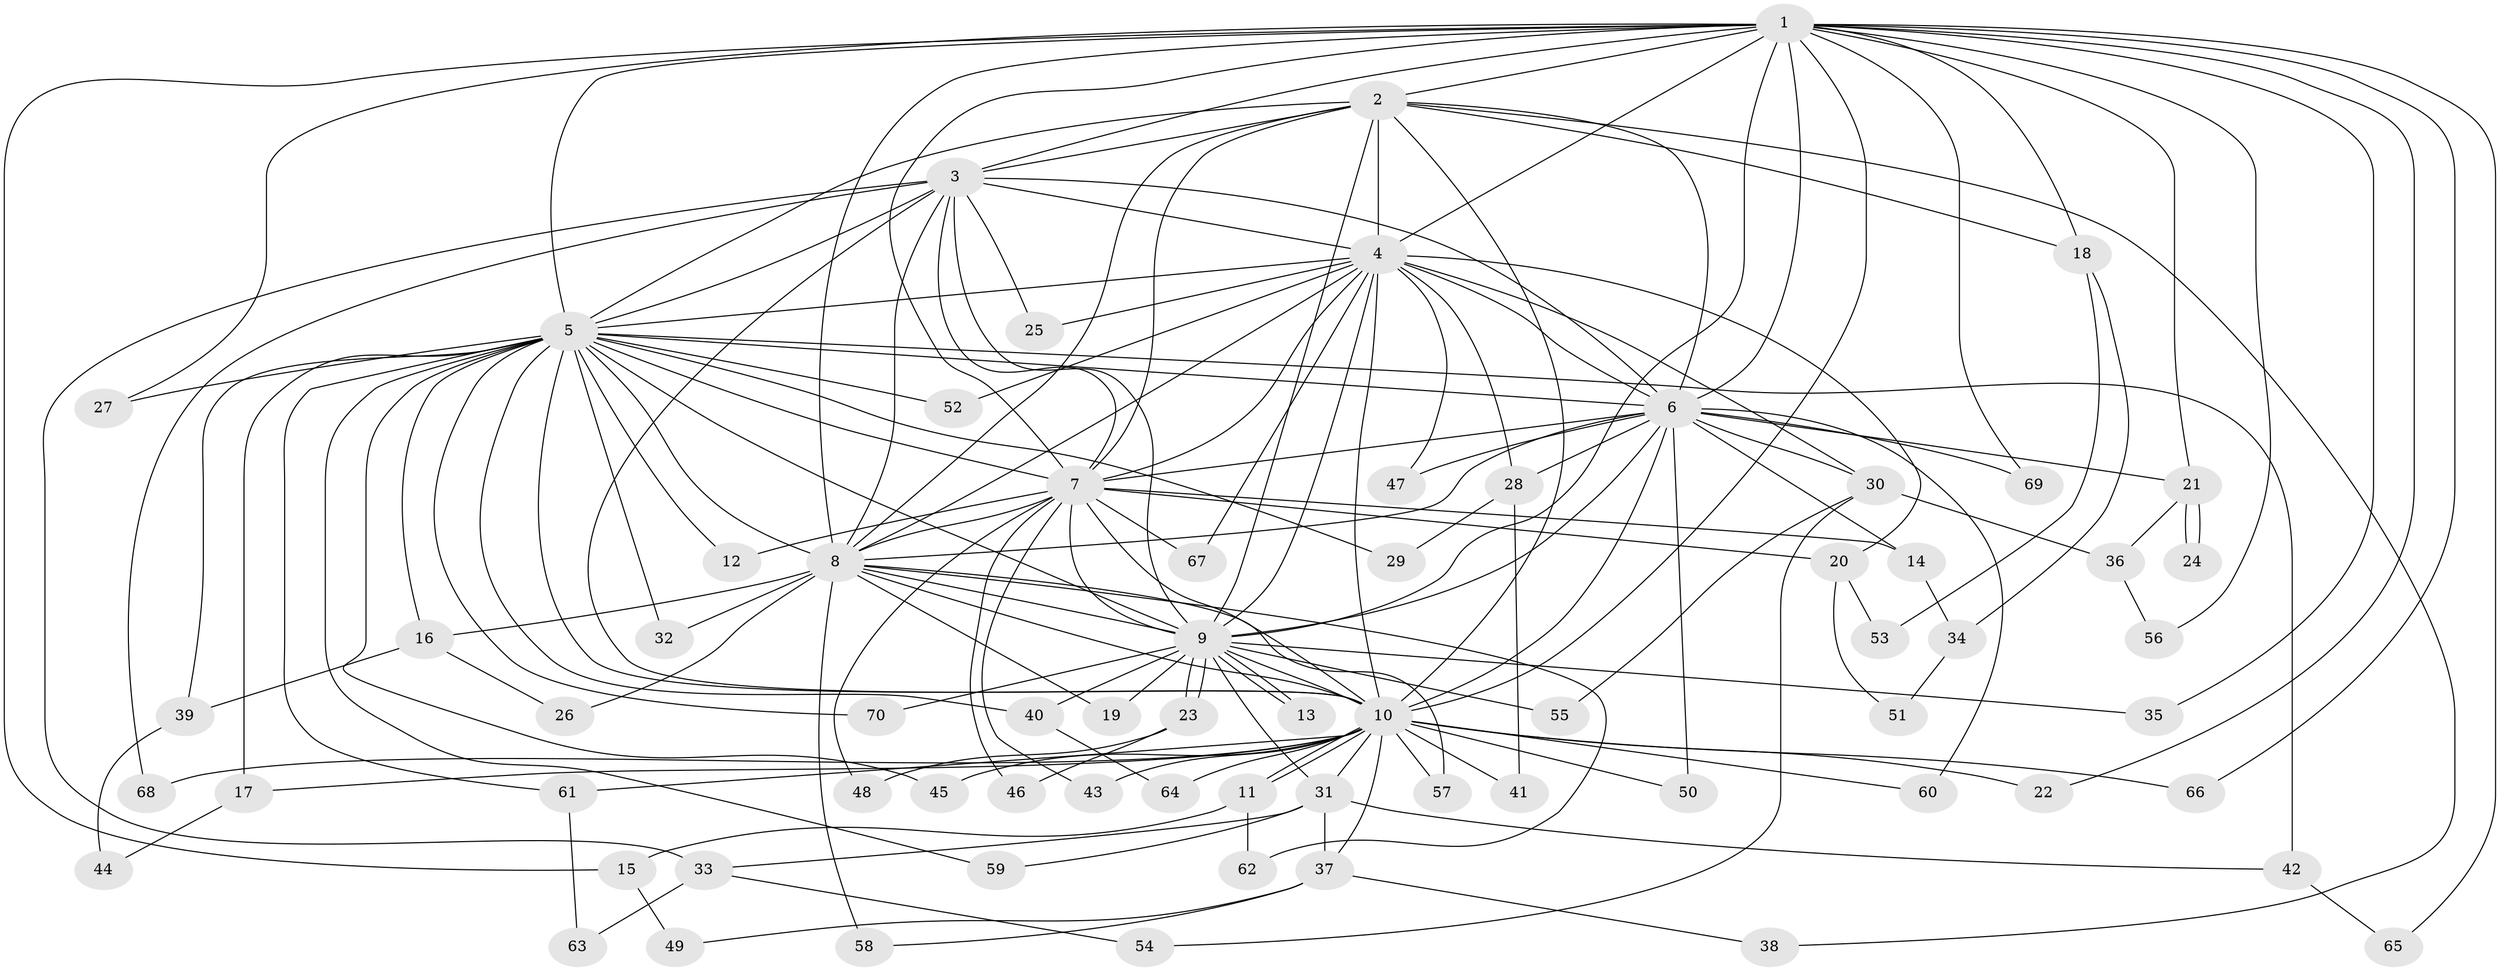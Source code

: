 // Generated by graph-tools (version 1.1) at 2025/01/03/09/25 03:01:16]
// undirected, 70 vertices, 165 edges
graph export_dot {
graph [start="1"]
  node [color=gray90,style=filled];
  1;
  2;
  3;
  4;
  5;
  6;
  7;
  8;
  9;
  10;
  11;
  12;
  13;
  14;
  15;
  16;
  17;
  18;
  19;
  20;
  21;
  22;
  23;
  24;
  25;
  26;
  27;
  28;
  29;
  30;
  31;
  32;
  33;
  34;
  35;
  36;
  37;
  38;
  39;
  40;
  41;
  42;
  43;
  44;
  45;
  46;
  47;
  48;
  49;
  50;
  51;
  52;
  53;
  54;
  55;
  56;
  57;
  58;
  59;
  60;
  61;
  62;
  63;
  64;
  65;
  66;
  67;
  68;
  69;
  70;
  1 -- 2;
  1 -- 3;
  1 -- 4;
  1 -- 5;
  1 -- 6;
  1 -- 7;
  1 -- 8;
  1 -- 9;
  1 -- 10;
  1 -- 15;
  1 -- 18;
  1 -- 21;
  1 -- 22;
  1 -- 27;
  1 -- 35;
  1 -- 56;
  1 -- 65;
  1 -- 66;
  1 -- 69;
  2 -- 3;
  2 -- 4;
  2 -- 5;
  2 -- 6;
  2 -- 7;
  2 -- 8;
  2 -- 9;
  2 -- 10;
  2 -- 18;
  2 -- 38;
  3 -- 4;
  3 -- 5;
  3 -- 6;
  3 -- 7;
  3 -- 8;
  3 -- 9;
  3 -- 10;
  3 -- 25;
  3 -- 33;
  3 -- 68;
  4 -- 5;
  4 -- 6;
  4 -- 7;
  4 -- 8;
  4 -- 9;
  4 -- 10;
  4 -- 20;
  4 -- 25;
  4 -- 28;
  4 -- 30;
  4 -- 47;
  4 -- 52;
  4 -- 67;
  5 -- 6;
  5 -- 7;
  5 -- 8;
  5 -- 9;
  5 -- 10;
  5 -- 12;
  5 -- 16;
  5 -- 17;
  5 -- 27;
  5 -- 29;
  5 -- 32;
  5 -- 39;
  5 -- 40;
  5 -- 42;
  5 -- 45;
  5 -- 52;
  5 -- 59;
  5 -- 61;
  5 -- 70;
  6 -- 7;
  6 -- 8;
  6 -- 9;
  6 -- 10;
  6 -- 14;
  6 -- 21;
  6 -- 28;
  6 -- 30;
  6 -- 47;
  6 -- 50;
  6 -- 60;
  6 -- 69;
  7 -- 8;
  7 -- 9;
  7 -- 10;
  7 -- 12;
  7 -- 14;
  7 -- 20;
  7 -- 43;
  7 -- 46;
  7 -- 48;
  7 -- 67;
  8 -- 9;
  8 -- 10;
  8 -- 16;
  8 -- 19;
  8 -- 26;
  8 -- 32;
  8 -- 57;
  8 -- 58;
  8 -- 62;
  9 -- 10;
  9 -- 13;
  9 -- 13;
  9 -- 19;
  9 -- 23;
  9 -- 23;
  9 -- 31;
  9 -- 35;
  9 -- 40;
  9 -- 55;
  9 -- 70;
  10 -- 11;
  10 -- 11;
  10 -- 17;
  10 -- 22;
  10 -- 31;
  10 -- 37;
  10 -- 41;
  10 -- 43;
  10 -- 45;
  10 -- 50;
  10 -- 57;
  10 -- 60;
  10 -- 61;
  10 -- 64;
  10 -- 66;
  10 -- 68;
  11 -- 15;
  11 -- 62;
  14 -- 34;
  15 -- 49;
  16 -- 26;
  16 -- 39;
  17 -- 44;
  18 -- 34;
  18 -- 53;
  20 -- 51;
  20 -- 53;
  21 -- 24;
  21 -- 24;
  21 -- 36;
  23 -- 46;
  23 -- 48;
  28 -- 29;
  28 -- 41;
  30 -- 36;
  30 -- 54;
  30 -- 55;
  31 -- 33;
  31 -- 37;
  31 -- 42;
  31 -- 59;
  33 -- 54;
  33 -- 63;
  34 -- 51;
  36 -- 56;
  37 -- 38;
  37 -- 49;
  37 -- 58;
  39 -- 44;
  40 -- 64;
  42 -- 65;
  61 -- 63;
}

